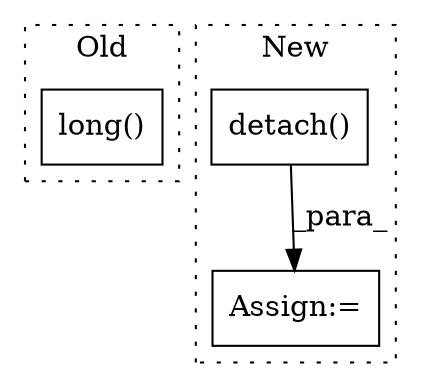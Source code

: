 digraph G {
subgraph cluster0 {
1 [label="long()" a="75" s="1976" l="25" shape="box"];
label = "Old";
style="dotted";
}
subgraph cluster1 {
2 [label="detach()" a="75" s="3384" l="10" shape="box"];
3 [label="Assign:=" a="68" s="3380" l="3" shape="box"];
label = "New";
style="dotted";
}
2 -> 3 [label="_para_"];
}